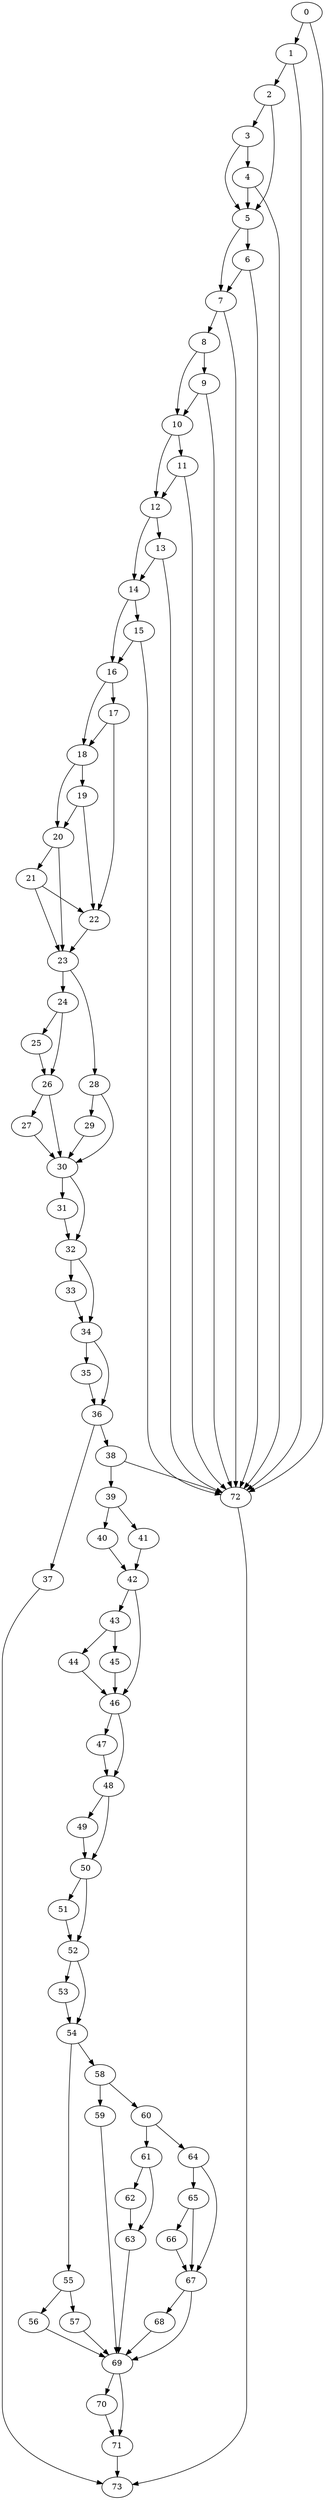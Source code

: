digraph {
	0
	1
	2
	3
	4
	5
	6
	7
	8
	9
	10
	11
	12
	13
	14
	15
	16
	17
	18
	19
	20
	21
	22
	23
	24
	25
	26
	27
	28
	29
	30
	31
	32
	33
	34
	35
	36
	37
	38
	39
	40
	41
	42
	43
	44
	45
	46
	47
	48
	49
	50
	51
	52
	53
	54
	55
	56
	57
	58
	59
	60
	61
	62
	63
	64
	65
	66
	67
	68
	69
	70
	71
	72
	73
	7 -> 72
	13 -> 72
	1 -> 72
	6 -> 72
	9 -> 72
	11 -> 72
	15 -> 72
	38 -> 72
	0 -> 72
	4 -> 72
	24 -> 25
	28 -> 29
	39 -> 41
	58 -> 60
	29 -> 30
	26 -> 30
	27 -> 30
	28 -> 30
	42 -> 43
	50 -> 52
	51 -> 52
	72 -> 73
	37 -> 73
	71 -> 73
	0 -> 1
	2 -> 5
	3 -> 5
	4 -> 5
	12 -> 14
	13 -> 14
	23 -> 24
	16 -> 17
	17 -> 22
	19 -> 22
	21 -> 22
	38 -> 39
	56 -> 69
	57 -> 69
	59 -> 69
	63 -> 69
	67 -> 69
	68 -> 69
	64 -> 65
	20 -> 21
	30 -> 31
	42 -> 46
	44 -> 46
	45 -> 46
	55 -> 56
	55 -> 57
	69 -> 70
	6 -> 7
	5 -> 7
	22 -> 23
	20 -> 23
	21 -> 23
	30 -> 32
	31 -> 32
	46 -> 48
	47 -> 48
	36 -> 38
	46 -> 47
	54 -> 58
	10 -> 11
	16 -> 18
	17 -> 18
	32 -> 34
	33 -> 34
	34 -> 36
	35 -> 36
	7 -> 8
	24 -> 26
	25 -> 26
	60 -> 61
	43 -> 44
	54 -> 55
	65 -> 66
	64 -> 67
	65 -> 67
	66 -> 67
	67 -> 68
	2 -> 3
	14 -> 15
	34 -> 35
	48 -> 49
	18 -> 20
	19 -> 20
	61 -> 63
	62 -> 63
	60 -> 64
	58 -> 59
	12 -> 13
	41 -> 42
	40 -> 42
	52 -> 54
	53 -> 54
	5 -> 6
	10 -> 12
	11 -> 12
	23 -> 28
	32 -> 33
	26 -> 27
	8 -> 9
	18 -> 19
	36 -> 37
	50 -> 51
	3 -> 4
	8 -> 10
	9 -> 10
	14 -> 16
	15 -> 16
	43 -> 45
	61 -> 62
	69 -> 71
	70 -> 71
	1 -> 2
	39 -> 40
	48 -> 50
	49 -> 50
	52 -> 53
}

